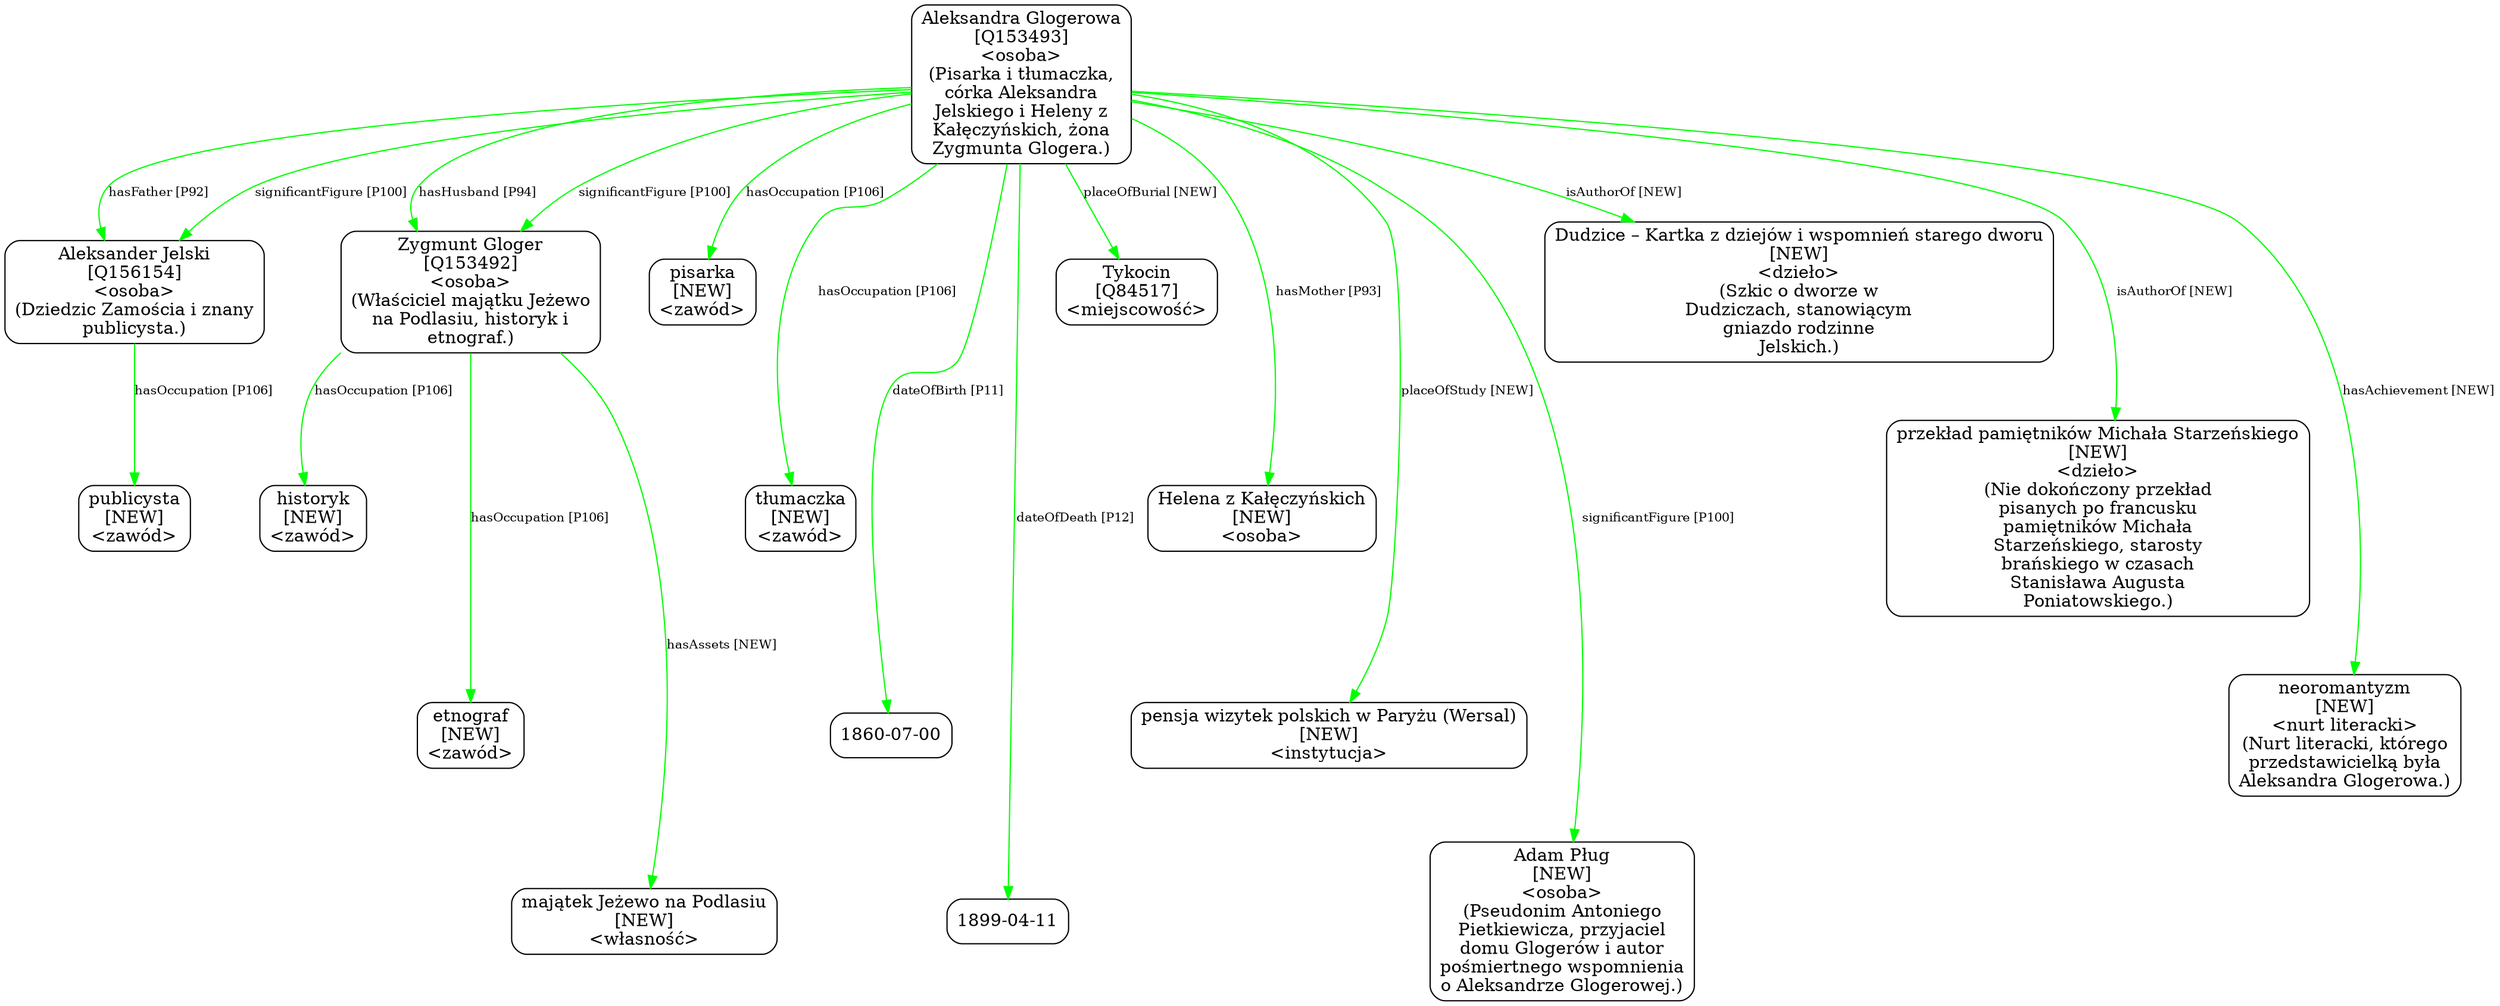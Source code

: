 digraph {
	node [shape=box,
		style=rounded
	];
	edge [fontsize=10];
	"Aleksandra Glogerowa
[Q153493]
<osoba>
(Pisarka i tłumaczka,
córka Aleksandra
Jelskiego i Heleny z
Kałęczyńskich, żona
Zygmunta \
Glogera.)"	[color=black,
		label="Aleksandra Glogerowa
[Q153493]
<osoba>
(Pisarka i tłumaczka,
córka Aleksandra
Jelskiego i Heleny z
Kałęczyńskich, żona
Zygmunta \
Glogera.)"];
	"Aleksander Jelski
[Q156154]
<osoba>
(Dziedzic Zamościa i znany
publicysta.)"	[color=black,
		label="Aleksander Jelski
[Q156154]
<osoba>
(Dziedzic Zamościa i znany
publicysta.)"];
	"Aleksandra Glogerowa
[Q153493]
<osoba>
(Pisarka i tłumaczka,
córka Aleksandra
Jelskiego i Heleny z
Kałęczyńskich, żona
Zygmunta \
Glogera.)" -> "Aleksander Jelski
[Q156154]
<osoba>
(Dziedzic Zamościa i znany
publicysta.)"	[color=green,
		label="hasFather [P92]"];
	"Aleksandra Glogerowa
[Q153493]
<osoba>
(Pisarka i tłumaczka,
córka Aleksandra
Jelskiego i Heleny z
Kałęczyńskich, żona
Zygmunta \
Glogera.)" -> "Aleksander Jelski
[Q156154]
<osoba>
(Dziedzic Zamościa i znany
publicysta.)"	[color=green,
		label="significantFigure [P100]"];
	"Zygmunt Gloger
[Q153492]
<osoba>
(Właściciel majątku Jeżewo
na Podlasiu, historyk i
etnograf.)"	[color=black,
		label="Zygmunt Gloger
[Q153492]
<osoba>
(Właściciel majątku Jeżewo
na Podlasiu, historyk i
etnograf.)"];
	"Aleksandra Glogerowa
[Q153493]
<osoba>
(Pisarka i tłumaczka,
córka Aleksandra
Jelskiego i Heleny z
Kałęczyńskich, żona
Zygmunta \
Glogera.)" -> "Zygmunt Gloger
[Q153492]
<osoba>
(Właściciel majątku Jeżewo
na Podlasiu, historyk i
etnograf.)"	[color=green,
		label="hasHusband [P94]"];
	"Aleksandra Glogerowa
[Q153493]
<osoba>
(Pisarka i tłumaczka,
córka Aleksandra
Jelskiego i Heleny z
Kałęczyńskich, żona
Zygmunta \
Glogera.)" -> "Zygmunt Gloger
[Q153492]
<osoba>
(Właściciel majątku Jeżewo
na Podlasiu, historyk i
etnograf.)"	[color=green,
		label="significantFigure [P100]"];
	"Aleksandra Glogerowa
[Q153493]
<osoba>
(Pisarka i tłumaczka,
córka Aleksandra
Jelskiego i Heleny z
Kałęczyńskich, żona
Zygmunta \
Glogera.)" -> "pisarka
[NEW]
<zawód>"	[color=green,
		label="hasOccupation [P106]",
		minlen=1];
	"Aleksandra Glogerowa
[Q153493]
<osoba>
(Pisarka i tłumaczka,
córka Aleksandra
Jelskiego i Heleny z
Kałęczyńskich, żona
Zygmunta \
Glogera.)" -> "tłumaczka
[NEW]
<zawód>"	[color=green,
		label="hasOccupation [P106]",
		minlen=2];
	"Aleksandra Glogerowa
[Q153493]
<osoba>
(Pisarka i tłumaczka,
córka Aleksandra
Jelskiego i Heleny z
Kałęczyńskich, żona
Zygmunta \
Glogera.)" -> "1860-07-00"	[color=green,
		label="dateOfBirth [P11]",
		minlen=3];
	"Aleksandra Glogerowa
[Q153493]
<osoba>
(Pisarka i tłumaczka,
córka Aleksandra
Jelskiego i Heleny z
Kałęczyńskich, żona
Zygmunta \
Glogera.)" -> "1899-04-11"	[color=green,
		label="dateOfDeath [P12]",
		minlen=4];
	"Aleksandra Glogerowa
[Q153493]
<osoba>
(Pisarka i tłumaczka,
córka Aleksandra
Jelskiego i Heleny z
Kałęczyńskich, żona
Zygmunta \
Glogera.)" -> "Tykocin
[Q84517]
<miejscowość>"	[color=green,
		label="placeOfBurial [NEW]",
		minlen=1];
	"Aleksandra Glogerowa
[Q153493]
<osoba>
(Pisarka i tłumaczka,
córka Aleksandra
Jelskiego i Heleny z
Kałęczyńskich, żona
Zygmunta \
Glogera.)" -> "Helena z Kałęczyńskich
[NEW]
<osoba>"	[color=green,
		label="hasMother [P93]",
		minlen=2];
	"Aleksandra Glogerowa
[Q153493]
<osoba>
(Pisarka i tłumaczka,
córka Aleksandra
Jelskiego i Heleny z
Kałęczyńskich, żona
Zygmunta \
Glogera.)" -> "pensja wizytek polskich w Paryżu (Wersal)
[NEW]
<instytucja>"	[color=green,
		label="placeOfStudy [NEW]",
		minlen=3];
	"Aleksandra Glogerowa
[Q153493]
<osoba>
(Pisarka i tłumaczka,
córka Aleksandra
Jelskiego i Heleny z
Kałęczyńskich, żona
Zygmunta \
Glogera.)" -> "Adam Pług
[NEW]
<osoba>
(Pseudonim Antoniego
Pietkiewicza, przyjaciel
domu Glogerów i autor
pośmiertnego wspomnienia
o Aleksandrze \
Glogerowej.)"	[color=green,
		label="significantFigure [P100]",
		minlen=4];
	"Aleksandra Glogerowa
[Q153493]
<osoba>
(Pisarka i tłumaczka,
córka Aleksandra
Jelskiego i Heleny z
Kałęczyńskich, żona
Zygmunta \
Glogera.)" -> "Dudzice – Kartka z dziejów i wspomnień starego dworu
[NEW]
<dzieło>
(Szkic o dworze w
Dudziczach, stanowiącym
gniazdo rodzinne
\
Jelskich.)"	[color=green,
		label="isAuthorOf [NEW]",
		minlen=1];
	"Aleksandra Glogerowa
[Q153493]
<osoba>
(Pisarka i tłumaczka,
córka Aleksandra
Jelskiego i Heleny z
Kałęczyńskich, żona
Zygmunta \
Glogera.)" -> "przekład pamiętników Michała Starzeńskiego
[NEW]
<dzieło>
(Nie dokończony przekład
pisanych po francusku
pamiętników Michała
\
Starzeńskiego, starosty
brańskiego w czasach
Stanisława Augusta
Poniatowskiego.)"	[color=green,
		label="isAuthorOf [NEW]",
		minlen=2];
	"Aleksandra Glogerowa
[Q153493]
<osoba>
(Pisarka i tłumaczka,
córka Aleksandra
Jelskiego i Heleny z
Kałęczyńskich, żona
Zygmunta \
Glogera.)" -> "neoromantyzm
[NEW]
<nurt literacki>
(Nurt literacki, którego
przedstawicielką była
Aleksandra Glogerowa.)"	[color=green,
		label="hasAchievement [NEW]",
		minlen=3];
	"Aleksander Jelski
[Q156154]
<osoba>
(Dziedzic Zamościa i znany
publicysta.)" -> "publicysta
[NEW]
<zawód>"	[color=green,
		label="hasOccupation [P106]",
		minlen=1];
	"Zygmunt Gloger
[Q153492]
<osoba>
(Właściciel majątku Jeżewo
na Podlasiu, historyk i
etnograf.)" -> "historyk
[NEW]
<zawód>"	[color=green,
		label="hasOccupation [P106]",
		minlen=1];
	"Zygmunt Gloger
[Q153492]
<osoba>
(Właściciel majątku Jeżewo
na Podlasiu, historyk i
etnograf.)" -> "etnograf
[NEW]
<zawód>"	[color=green,
		label="hasOccupation [P106]",
		minlen=2];
	"Zygmunt Gloger
[Q153492]
<osoba>
(Właściciel majątku Jeżewo
na Podlasiu, historyk i
etnograf.)" -> "majątek Jeżewo na Podlasiu
[NEW]
<własność>"	[color=green,
		label="hasAssets [NEW]",
		minlen=3];
}
